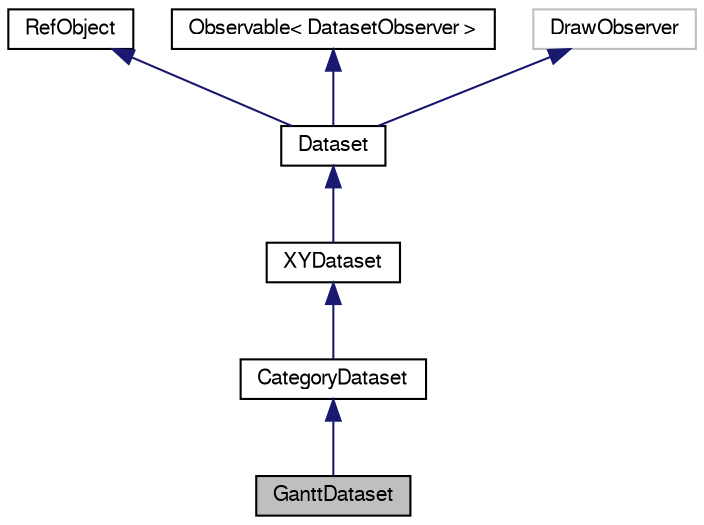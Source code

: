 digraph G
{
  bgcolor="transparent";
  edge [fontname="FreeSans",fontsize="10",labelfontname="FreeSans",labelfontsize="10"];
  node [fontname="FreeSans",fontsize="10",shape=record];
  Node1 [label="GanttDataset",height=0.2,width=0.4,color="black", fillcolor="grey75", style="filled" fontcolor="black"];
  Node2 -> Node1 [dir=back,color="midnightblue",fontsize="10",style="solid",fontname="FreeSans"];
  Node2 [label="CategoryDataset",height=0.2,width=0.4,color="black",URL="$classCategoryDataset.html"];
  Node3 -> Node2 [dir=back,color="midnightblue",fontsize="10",style="solid",fontname="FreeSans"];
  Node3 [label="XYDataset",height=0.2,width=0.4,color="black",URL="$classXYDataset.html"];
  Node4 -> Node3 [dir=back,color="midnightblue",fontsize="10",style="solid",fontname="FreeSans"];
  Node4 [label="Dataset",height=0.2,width=0.4,color="black",URL="$classDataset.html"];
  Node5 -> Node4 [dir=back,color="midnightblue",fontsize="10",style="solid",fontname="FreeSans"];
  Node5 [label="RefObject",height=0.2,width=0.4,color="black",URL="$classRefObject.html"];
  Node6 -> Node4 [dir=back,color="midnightblue",fontsize="10",style="solid",fontname="FreeSans"];
  Node6 [label="Observable\< DatasetObserver \>",height=0.2,width=0.4,color="black",URL="$classObservable.html"];
  Node7 -> Node4 [dir=back,color="midnightblue",fontsize="10",style="solid",fontname="FreeSans"];
  Node7 [label="DrawObserver",height=0.2,width=0.4,color="grey75"];
}
